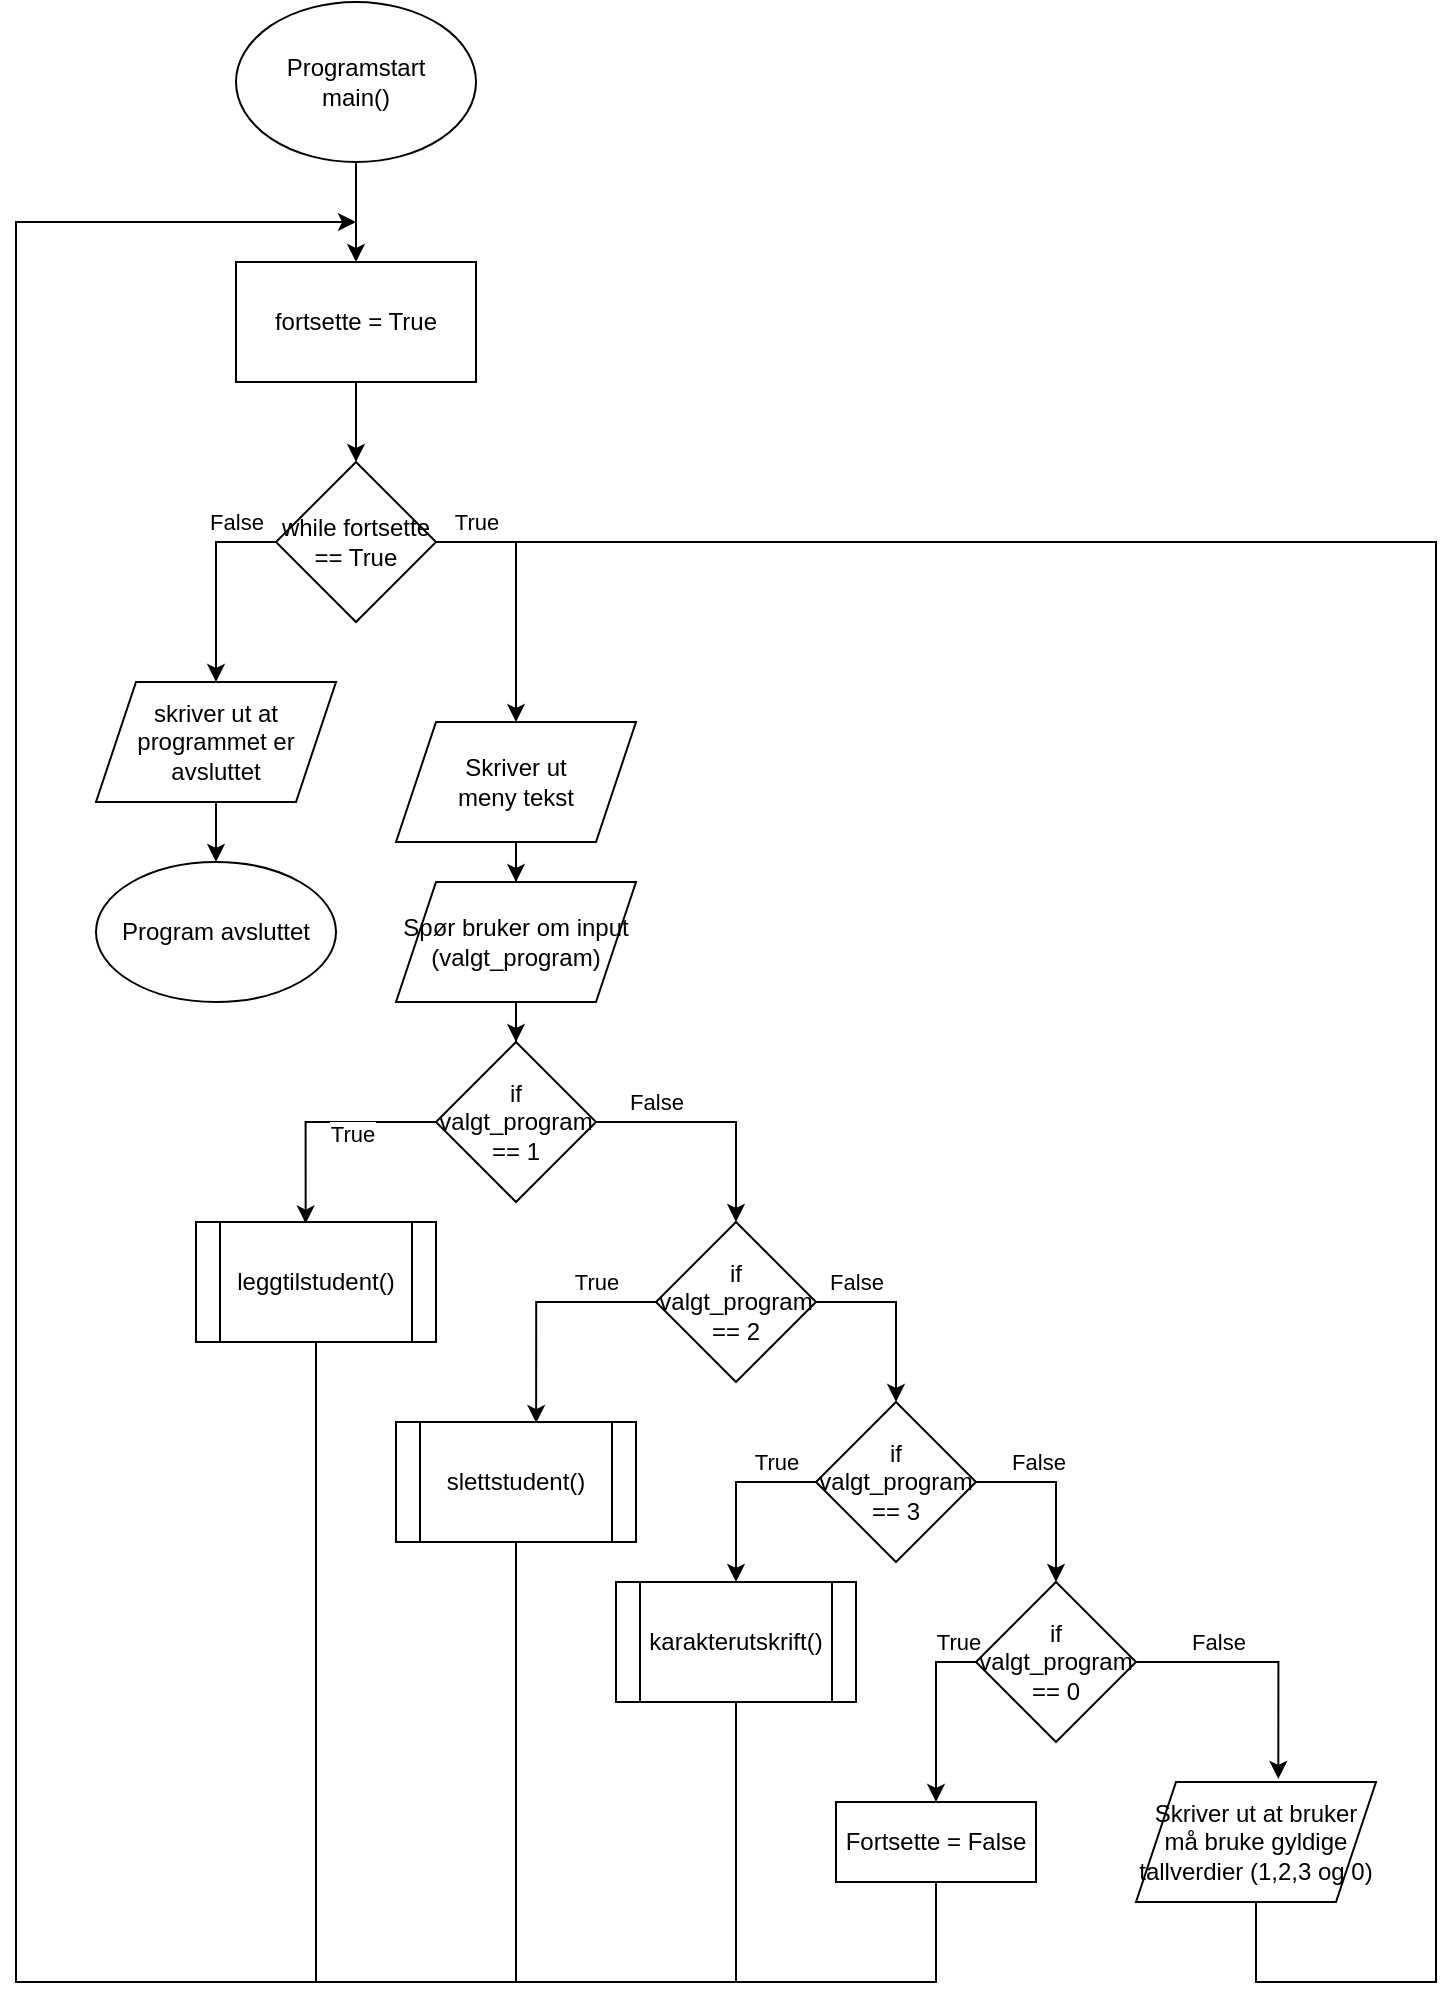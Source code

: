 <mxfile version="13.8.5" type="device"><diagram id="RKC_JboDrGthgQvPQukR" name="Page-1"><mxGraphModel dx="1395" dy="804" grid="1" gridSize="10" guides="1" tooltips="1" connect="1" arrows="1" fold="1" page="1" pageScale="1" pageWidth="827" pageHeight="1169" math="0" shadow="0"><root><mxCell id="0"/><mxCell id="1" parent="0"/><mxCell id="DIHl6e0GFjHtmA6AIddm-8" style="edgeStyle=orthogonalEdgeStyle;rounded=0;orthogonalLoop=1;jettySize=auto;html=1;" edge="1" parent="1" source="DIHl6e0GFjHtmA6AIddm-1" target="DIHl6e0GFjHtmA6AIddm-2"><mxGeometry relative="1" as="geometry"/></mxCell><mxCell id="DIHl6e0GFjHtmA6AIddm-1" value="Programstart&lt;br&gt;main()" style="ellipse;whiteSpace=wrap;html=1;" vertex="1" parent="1"><mxGeometry x="160" y="50" width="120" height="80" as="geometry"/></mxCell><mxCell id="DIHl6e0GFjHtmA6AIddm-7" style="edgeStyle=orthogonalEdgeStyle;rounded=0;orthogonalLoop=1;jettySize=auto;html=1;entryX=0.5;entryY=0;entryDx=0;entryDy=0;" edge="1" parent="1" source="DIHl6e0GFjHtmA6AIddm-2" target="DIHl6e0GFjHtmA6AIddm-3"><mxGeometry relative="1" as="geometry"/></mxCell><mxCell id="DIHl6e0GFjHtmA6AIddm-2" value="fortsette = True" style="rounded=0;whiteSpace=wrap;html=1;" vertex="1" parent="1"><mxGeometry x="160" y="180" width="120" height="60" as="geometry"/></mxCell><mxCell id="DIHl6e0GFjHtmA6AIddm-9" style="edgeStyle=orthogonalEdgeStyle;rounded=0;orthogonalLoop=1;jettySize=auto;html=1;entryX=0.5;entryY=0;entryDx=0;entryDy=0;exitX=1;exitY=0.5;exitDx=0;exitDy=0;" edge="1" parent="1" source="DIHl6e0GFjHtmA6AIddm-3" target="DIHl6e0GFjHtmA6AIddm-4"><mxGeometry relative="1" as="geometry"><mxPoint x="300" y="320" as="sourcePoint"/></mxGeometry></mxCell><mxCell id="DIHl6e0GFjHtmA6AIddm-29" value="True" style="edgeLabel;html=1;align=center;verticalAlign=middle;resizable=0;points=[];" vertex="1" connectable="0" parent="DIHl6e0GFjHtmA6AIddm-9"><mxGeometry x="-0.482" relative="1" as="geometry"><mxPoint x="-13.33" y="-10" as="offset"/></mxGeometry></mxCell><mxCell id="DIHl6e0GFjHtmA6AIddm-41" style="edgeStyle=orthogonalEdgeStyle;rounded=0;orthogonalLoop=1;jettySize=auto;html=1;entryX=0.5;entryY=0;entryDx=0;entryDy=0;endArrow=classic;endFill=1;exitX=0;exitY=0.5;exitDx=0;exitDy=0;" edge="1" parent="1" source="DIHl6e0GFjHtmA6AIddm-3" target="DIHl6e0GFjHtmA6AIddm-31"><mxGeometry relative="1" as="geometry"/></mxCell><mxCell id="DIHl6e0GFjHtmA6AIddm-45" value="False" style="edgeLabel;html=1;align=center;verticalAlign=middle;resizable=0;points=[];" vertex="1" connectable="0" parent="DIHl6e0GFjHtmA6AIddm-41"><mxGeometry x="0.01" y="1" relative="1" as="geometry"><mxPoint x="9" y="-30.83" as="offset"/></mxGeometry></mxCell><mxCell id="DIHl6e0GFjHtmA6AIddm-3" value="while fortsette&lt;br&gt;== True" style="rhombus;whiteSpace=wrap;html=1;" vertex="1" parent="1"><mxGeometry x="180" y="280" width="80" height="80" as="geometry"/></mxCell><mxCell id="DIHl6e0GFjHtmA6AIddm-10" style="edgeStyle=orthogonalEdgeStyle;rounded=0;orthogonalLoop=1;jettySize=auto;html=1;entryX=0.5;entryY=0;entryDx=0;entryDy=0;" edge="1" parent="1" source="DIHl6e0GFjHtmA6AIddm-4" target="DIHl6e0GFjHtmA6AIddm-5"><mxGeometry relative="1" as="geometry"/></mxCell><mxCell id="DIHl6e0GFjHtmA6AIddm-4" value="Skriver ut &lt;br&gt;meny tekst" style="shape=parallelogram;perimeter=parallelogramPerimeter;whiteSpace=wrap;html=1;fixedSize=1;" vertex="1" parent="1"><mxGeometry x="240" y="410" width="120" height="60" as="geometry"/></mxCell><mxCell id="DIHl6e0GFjHtmA6AIddm-11" style="edgeStyle=orthogonalEdgeStyle;rounded=0;orthogonalLoop=1;jettySize=auto;html=1;entryX=0.5;entryY=0;entryDx=0;entryDy=0;" edge="1" parent="1" source="DIHl6e0GFjHtmA6AIddm-5" target="DIHl6e0GFjHtmA6AIddm-6"><mxGeometry relative="1" as="geometry"/></mxCell><mxCell id="DIHl6e0GFjHtmA6AIddm-5" value="Spør bruker om input (valgt_program)" style="shape=parallelogram;perimeter=parallelogramPerimeter;whiteSpace=wrap;html=1;fixedSize=1;" vertex="1" parent="1"><mxGeometry x="240" y="490" width="120" height="60" as="geometry"/></mxCell><mxCell id="DIHl6e0GFjHtmA6AIddm-13" style="edgeStyle=orthogonalEdgeStyle;rounded=0;orthogonalLoop=1;jettySize=auto;html=1;entryX=0.457;entryY=0.013;entryDx=0;entryDy=0;entryPerimeter=0;" edge="1" parent="1" source="DIHl6e0GFjHtmA6AIddm-6" target="DIHl6e0GFjHtmA6AIddm-12"><mxGeometry relative="1" as="geometry"><Array as="points"><mxPoint x="300" y="610"/><mxPoint x="195" y="610"/></Array></mxGeometry></mxCell><mxCell id="DIHl6e0GFjHtmA6AIddm-14" value="True" style="edgeLabel;html=1;align=center;verticalAlign=middle;resizable=0;points=[];" vertex="1" connectable="0" parent="DIHl6e0GFjHtmA6AIddm-13"><mxGeometry x="0.373" y="-1" relative="1" as="geometry"><mxPoint x="24.31" y="-9.03" as="offset"/></mxGeometry></mxCell><mxCell id="DIHl6e0GFjHtmA6AIddm-16" style="edgeStyle=orthogonalEdgeStyle;rounded=0;orthogonalLoop=1;jettySize=auto;html=1;entryX=0.5;entryY=0;entryDx=0;entryDy=0;exitX=1;exitY=0.5;exitDx=0;exitDy=0;" edge="1" parent="1" source="DIHl6e0GFjHtmA6AIddm-6" target="DIHl6e0GFjHtmA6AIddm-15"><mxGeometry relative="1" as="geometry"><Array as="points"><mxPoint x="410" y="610"/></Array></mxGeometry></mxCell><mxCell id="DIHl6e0GFjHtmA6AIddm-17" value="False" style="edgeLabel;html=1;align=center;verticalAlign=middle;resizable=0;points=[];" vertex="1" connectable="0" parent="DIHl6e0GFjHtmA6AIddm-16"><mxGeometry x="-0.729" y="1" relative="1" as="geometry"><mxPoint x="13.43" y="-9.01" as="offset"/></mxGeometry></mxCell><mxCell id="DIHl6e0GFjHtmA6AIddm-6" value="if valgt_program == 1" style="rhombus;whiteSpace=wrap;html=1;" vertex="1" parent="1"><mxGeometry x="260" y="570" width="80" height="80" as="geometry"/></mxCell><mxCell id="DIHl6e0GFjHtmA6AIddm-36" style="edgeStyle=orthogonalEdgeStyle;rounded=0;orthogonalLoop=1;jettySize=auto;html=1;endArrow=none;endFill=0;" edge="1" parent="1" source="DIHl6e0GFjHtmA6AIddm-12"><mxGeometry relative="1" as="geometry"><mxPoint x="200" y="1040" as="targetPoint"/></mxGeometry></mxCell><mxCell id="DIHl6e0GFjHtmA6AIddm-12" value="leggtilstudent()" style="shape=process;whiteSpace=wrap;html=1;backgroundOutline=1;" vertex="1" parent="1"><mxGeometry x="140" y="660" width="120" height="60" as="geometry"/></mxCell><mxCell id="DIHl6e0GFjHtmA6AIddm-20" style="edgeStyle=orthogonalEdgeStyle;rounded=0;orthogonalLoop=1;jettySize=auto;html=1;entryX=0.584;entryY=0.009;entryDx=0;entryDy=0;entryPerimeter=0;exitX=0;exitY=0.5;exitDx=0;exitDy=0;" edge="1" parent="1" source="DIHl6e0GFjHtmA6AIddm-15" target="DIHl6e0GFjHtmA6AIddm-18"><mxGeometry relative="1" as="geometry"><mxPoint x="301" y="750" as="targetPoint"/><Array as="points"><mxPoint x="310" y="700"/></Array></mxGeometry></mxCell><mxCell id="DIHl6e0GFjHtmA6AIddm-22" value="True" style="edgeLabel;html=1;align=center;verticalAlign=middle;resizable=0;points=[];" vertex="1" connectable="0" parent="DIHl6e0GFjHtmA6AIddm-20"><mxGeometry x="-0.442" relative="1" as="geometry"><mxPoint x="3.6" y="-10" as="offset"/></mxGeometry></mxCell><mxCell id="DIHl6e0GFjHtmA6AIddm-21" style="edgeStyle=orthogonalEdgeStyle;rounded=0;orthogonalLoop=1;jettySize=auto;html=1;entryX=0.5;entryY=0;entryDx=0;entryDy=0;exitX=1;exitY=0.5;exitDx=0;exitDy=0;" edge="1" parent="1" source="DIHl6e0GFjHtmA6AIddm-15" target="DIHl6e0GFjHtmA6AIddm-19"><mxGeometry relative="1" as="geometry"/></mxCell><mxCell id="DIHl6e0GFjHtmA6AIddm-23" value="False" style="edgeLabel;html=1;align=center;verticalAlign=middle;resizable=0;points=[];" vertex="1" connectable="0" parent="DIHl6e0GFjHtmA6AIddm-21"><mxGeometry x="-0.707" y="1" relative="1" as="geometry"><mxPoint x="6.8" y="-9" as="offset"/></mxGeometry></mxCell><mxCell id="DIHl6e0GFjHtmA6AIddm-15" value="if valgt_program == 2" style="rhombus;whiteSpace=wrap;html=1;" vertex="1" parent="1"><mxGeometry x="370" y="660" width="80" height="80" as="geometry"/></mxCell><mxCell id="DIHl6e0GFjHtmA6AIddm-35" style="edgeStyle=orthogonalEdgeStyle;rounded=0;orthogonalLoop=1;jettySize=auto;html=1;endArrow=none;endFill=0;" edge="1" parent="1" source="DIHl6e0GFjHtmA6AIddm-18"><mxGeometry relative="1" as="geometry"><mxPoint x="300" y="1040" as="targetPoint"/></mxGeometry></mxCell><mxCell id="DIHl6e0GFjHtmA6AIddm-18" value="slettstudent()" style="shape=process;whiteSpace=wrap;html=1;backgroundOutline=1;" vertex="1" parent="1"><mxGeometry x="240" y="760" width="120" height="60" as="geometry"/></mxCell><mxCell id="DIHl6e0GFjHtmA6AIddm-25" style="edgeStyle=orthogonalEdgeStyle;rounded=0;orthogonalLoop=1;jettySize=auto;html=1;entryX=0.5;entryY=0;entryDx=0;entryDy=0;exitX=0;exitY=0.5;exitDx=0;exitDy=0;" edge="1" parent="1" source="DIHl6e0GFjHtmA6AIddm-19" target="DIHl6e0GFjHtmA6AIddm-24"><mxGeometry relative="1" as="geometry"><Array as="points"><mxPoint x="410" y="790"/></Array></mxGeometry></mxCell><mxCell id="DIHl6e0GFjHtmA6AIddm-26" value="True" style="edgeLabel;html=1;align=center;verticalAlign=middle;resizable=0;points=[];" vertex="1" connectable="0" parent="DIHl6e0GFjHtmA6AIddm-25"><mxGeometry x="-0.484" relative="1" as="geometry"><mxPoint x="3.2" y="-10" as="offset"/></mxGeometry></mxCell><mxCell id="DIHl6e0GFjHtmA6AIddm-28" style="edgeStyle=orthogonalEdgeStyle;rounded=0;orthogonalLoop=1;jettySize=auto;html=1;entryX=0.5;entryY=0;entryDx=0;entryDy=0;exitX=1;exitY=0.5;exitDx=0;exitDy=0;" edge="1" parent="1" source="DIHl6e0GFjHtmA6AIddm-19" target="DIHl6e0GFjHtmA6AIddm-27"><mxGeometry relative="1" as="geometry"/></mxCell><mxCell id="DIHl6e0GFjHtmA6AIddm-44" value="False" style="edgeLabel;html=1;align=center;verticalAlign=middle;resizable=0;points=[];" vertex="1" connectable="0" parent="DIHl6e0GFjHtmA6AIddm-28"><mxGeometry x="-0.27" y="1" relative="1" as="geometry"><mxPoint x="-2.5" y="-9" as="offset"/></mxGeometry></mxCell><mxCell id="DIHl6e0GFjHtmA6AIddm-19" value="if valgt_program == 3" style="rhombus;whiteSpace=wrap;html=1;" vertex="1" parent="1"><mxGeometry x="450" y="750" width="80" height="80" as="geometry"/></mxCell><mxCell id="DIHl6e0GFjHtmA6AIddm-24" value="karakterutskrift()" style="shape=process;whiteSpace=wrap;html=1;backgroundOutline=1;" vertex="1" parent="1"><mxGeometry x="350" y="840" width="120" height="60" as="geometry"/></mxCell><mxCell id="DIHl6e0GFjHtmA6AIddm-32" style="edgeStyle=orthogonalEdgeStyle;rounded=0;orthogonalLoop=1;jettySize=auto;html=1;entryX=0.5;entryY=0;entryDx=0;entryDy=0;" edge="1" parent="1" source="DIHl6e0GFjHtmA6AIddm-27" target="DIHl6e0GFjHtmA6AIddm-30"><mxGeometry relative="1" as="geometry"><Array as="points"><mxPoint x="510" y="880"/></Array></mxGeometry></mxCell><mxCell id="DIHl6e0GFjHtmA6AIddm-52" value="True" style="edgeLabel;html=1;align=center;verticalAlign=middle;resizable=0;points=[];" vertex="1" connectable="0" parent="DIHl6e0GFjHtmA6AIddm-32"><mxGeometry x="-0.674" y="-1" relative="1" as="geometry"><mxPoint x="5" y="-9" as="offset"/></mxGeometry></mxCell><mxCell id="DIHl6e0GFjHtmA6AIddm-49" style="edgeStyle=orthogonalEdgeStyle;rounded=0;orthogonalLoop=1;jettySize=auto;html=1;endArrow=classic;endFill=1;entryX=0.593;entryY=-0.025;entryDx=0;entryDy=0;entryPerimeter=0;" edge="1" parent="1" source="DIHl6e0GFjHtmA6AIddm-27" target="DIHl6e0GFjHtmA6AIddm-47"><mxGeometry relative="1" as="geometry"><mxPoint x="710" y="880" as="targetPoint"/><Array as="points"><mxPoint x="681" y="880"/></Array></mxGeometry></mxCell><mxCell id="DIHl6e0GFjHtmA6AIddm-53" value="False" style="edgeLabel;html=1;align=center;verticalAlign=middle;resizable=0;points=[];" vertex="1" connectable="0" parent="DIHl6e0GFjHtmA6AIddm-49"><mxGeometry x="-0.648" y="1" relative="1" as="geometry"><mxPoint x="17.5" y="-9" as="offset"/></mxGeometry></mxCell><mxCell id="DIHl6e0GFjHtmA6AIddm-27" value="if valgt_program == 0" style="rhombus;whiteSpace=wrap;html=1;" vertex="1" parent="1"><mxGeometry x="530" y="840" width="80" height="80" as="geometry"/></mxCell><mxCell id="DIHl6e0GFjHtmA6AIddm-43" style="edgeStyle=orthogonalEdgeStyle;rounded=0;orthogonalLoop=1;jettySize=auto;html=1;endArrow=classic;endFill=1;" edge="1" parent="1" source="DIHl6e0GFjHtmA6AIddm-30"><mxGeometry relative="1" as="geometry"><mxPoint x="220" y="160" as="targetPoint"/><Array as="points"><mxPoint x="510" y="1040"/><mxPoint x="50" y="1040"/></Array></mxGeometry></mxCell><mxCell id="DIHl6e0GFjHtmA6AIddm-30" value="Fortsette = False" style="rounded=0;whiteSpace=wrap;html=1;" vertex="1" parent="1"><mxGeometry x="460" y="950" width="100" height="40" as="geometry"/></mxCell><mxCell id="DIHl6e0GFjHtmA6AIddm-42" style="edgeStyle=orthogonalEdgeStyle;rounded=0;orthogonalLoop=1;jettySize=auto;html=1;entryX=0.5;entryY=0;entryDx=0;entryDy=0;endArrow=classic;endFill=1;" edge="1" parent="1" source="DIHl6e0GFjHtmA6AIddm-31" target="DIHl6e0GFjHtmA6AIddm-39"><mxGeometry relative="1" as="geometry"/></mxCell><mxCell id="DIHl6e0GFjHtmA6AIddm-31" value="skriver ut at programmet er avsluttet" style="shape=parallelogram;perimeter=parallelogramPerimeter;whiteSpace=wrap;html=1;fixedSize=1;" vertex="1" parent="1"><mxGeometry x="90" y="390" width="120" height="60" as="geometry"/></mxCell><mxCell id="DIHl6e0GFjHtmA6AIddm-39" value="Program avsluttet" style="ellipse;whiteSpace=wrap;html=1;" vertex="1" parent="1"><mxGeometry x="90" y="480" width="120" height="70" as="geometry"/></mxCell><mxCell id="DIHl6e0GFjHtmA6AIddm-51" style="edgeStyle=orthogonalEdgeStyle;rounded=0;orthogonalLoop=1;jettySize=auto;html=1;endArrow=none;endFill=0;" edge="1" parent="1" source="DIHl6e0GFjHtmA6AIddm-47"><mxGeometry relative="1" as="geometry"><mxPoint x="300" y="320" as="targetPoint"/><Array as="points"><mxPoint x="670" y="1040"/><mxPoint x="760" y="1040"/><mxPoint x="760" y="320"/></Array></mxGeometry></mxCell><mxCell id="DIHl6e0GFjHtmA6AIddm-47" value="Skriver ut at bruker må bruke gyldige tallverdier (1,2,3 og 0)" style="shape=parallelogram;perimeter=parallelogramPerimeter;whiteSpace=wrap;html=1;fixedSize=1;" vertex="1" parent="1"><mxGeometry x="610" y="940" width="120" height="60" as="geometry"/></mxCell><mxCell id="DIHl6e0GFjHtmA6AIddm-54" value="" style="endArrow=none;html=1;entryX=0.5;entryY=1;entryDx=0;entryDy=0;" edge="1" parent="1" target="DIHl6e0GFjHtmA6AIddm-24"><mxGeometry width="50" height="50" relative="1" as="geometry"><mxPoint x="410" y="1040" as="sourcePoint"/><mxPoint x="410" y="960" as="targetPoint"/></mxGeometry></mxCell></root></mxGraphModel></diagram></mxfile>